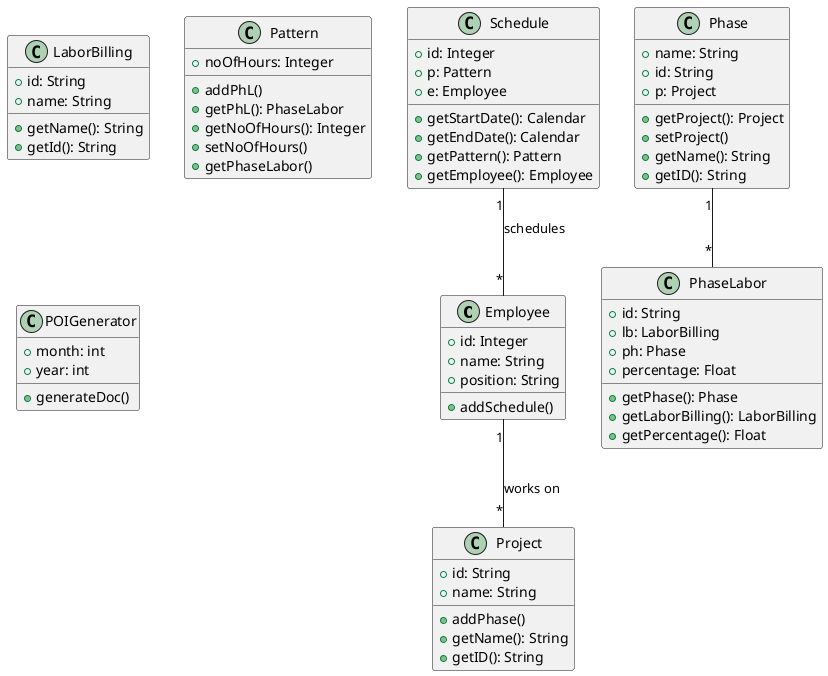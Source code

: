 @startuml

class Employee {
  +id: Integer
  +name: String
  +position: String
  +addSchedule()
}

class LaborBilling {
  +id: String
  +name: String
  +getName(): String
  +getId(): String
}

class Pattern {
  +noOfHours: Integer
  +addPhL()
  +getPhL(): PhaseLabor
  +getNoOfHours(): Integer
  +setNoOfHours()
  +getPhaseLabor()
}

class Phase {
  +name: String
  +id: String
  +p: Project
  +getProject(): Project
  +setProject()
  +getName(): String
  +getID(): String
}

class PhaseLabor {
  +id: String
  +lb: LaborBilling
  +ph: Phase
  +percentage: Float
  +getPhase(): Phase
  +getLaborBilling(): LaborBilling
  +getPercentage(): Float
}

class POIGenerator {
  +month: int
  +year: int
  +generateDoc()
}

class Project {
  +id: String
  +name: String
  +addPhase()
  +getName(): String
  +getID(): String
}

class Schedule {
  +id: Integer
  +p: Pattern
  +e: Employee
  +getStartDate(): Calendar
  +getEndDate(): Calendar
  +getPattern(): Pattern
  +getEmployee(): Employee
}

Employee "1" -- "*" Project : works on
Phase "1" -- "*" PhaseLabor
Schedule "1" -- "*" Employee : schedules

@enduml
